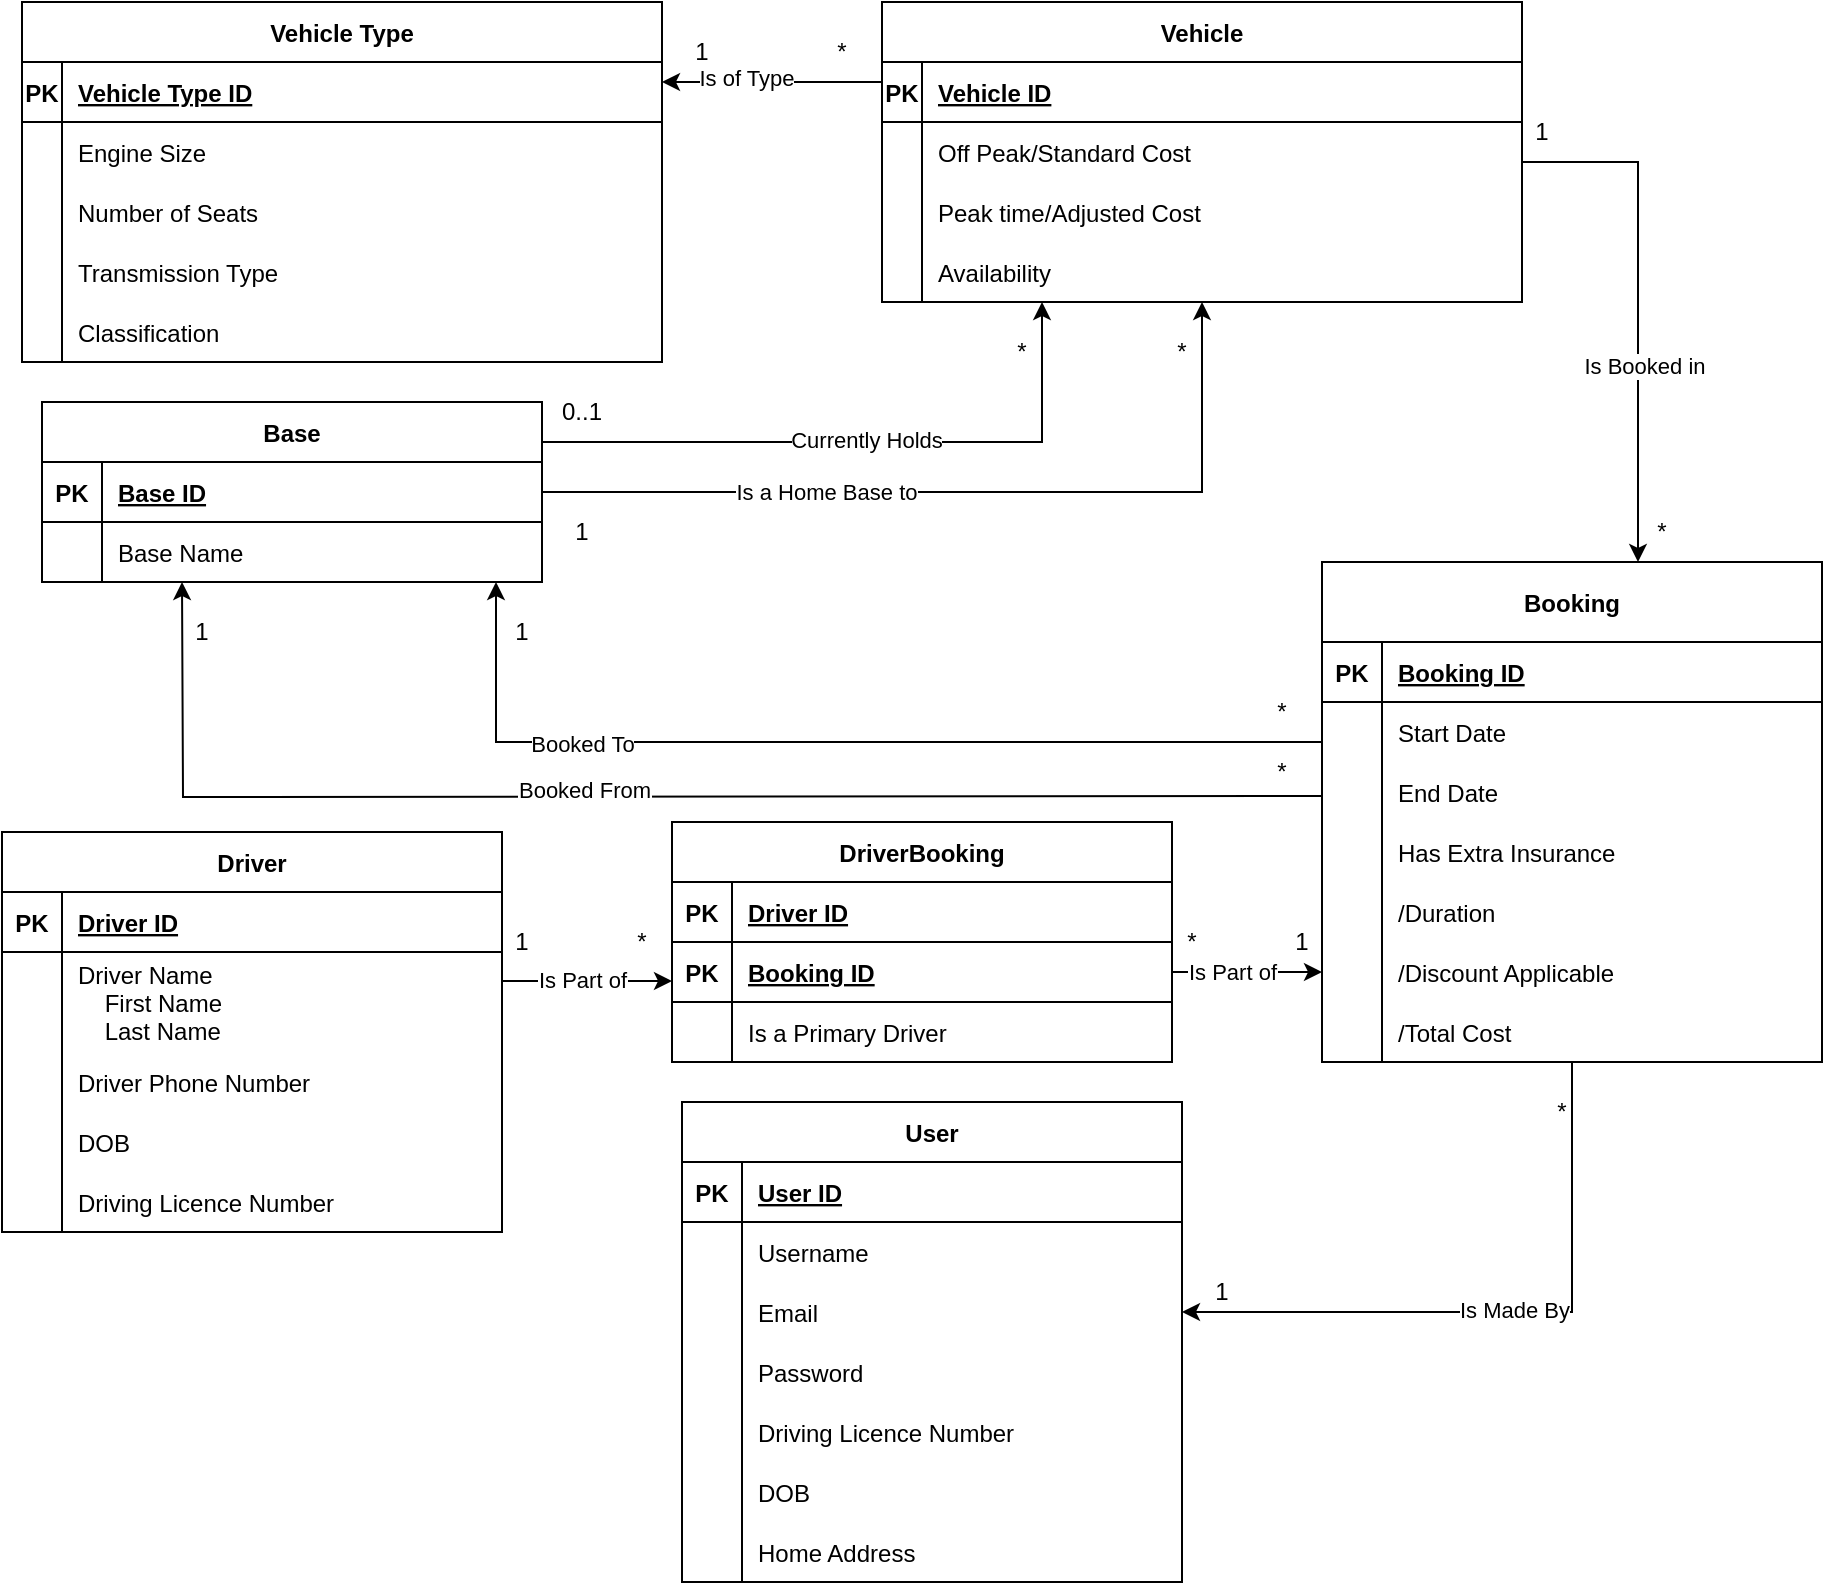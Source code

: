 <mxfile version="23.1.1" type="github">
  <diagram id="R2lEEEUBdFMjLlhIrx00" name="Page-1">
    <mxGraphModel dx="1900" dy="1703" grid="1" gridSize="10" guides="1" tooltips="1" connect="1" arrows="1" fold="1" page="1" pageScale="1" pageWidth="850" pageHeight="1100" math="0" shadow="0" extFonts="Permanent Marker^https://fonts.googleapis.com/css?family=Permanent+Marker">
      <root>
        <mxCell id="0" />
        <mxCell id="1" parent="0" />
        <mxCell id="C-vyLk0tnHw3VtMMgP7b-23" value="Base" style="shape=table;startSize=30;container=1;collapsible=1;childLayout=tableLayout;fixedRows=1;rowLines=0;fontStyle=1;align=center;resizeLast=1;" parent="1" vertex="1">
          <mxGeometry x="-20" y="150" width="250" height="90" as="geometry" />
        </mxCell>
        <mxCell id="C-vyLk0tnHw3VtMMgP7b-24" value="" style="shape=partialRectangle;collapsible=0;dropTarget=0;pointerEvents=0;fillColor=none;points=[[0,0.5],[1,0.5]];portConstraint=eastwest;top=0;left=0;right=0;bottom=1;" parent="C-vyLk0tnHw3VtMMgP7b-23" vertex="1">
          <mxGeometry y="30" width="250" height="30" as="geometry" />
        </mxCell>
        <mxCell id="C-vyLk0tnHw3VtMMgP7b-25" value="PK" style="shape=partialRectangle;overflow=hidden;connectable=0;fillColor=none;top=0;left=0;bottom=0;right=0;fontStyle=1;" parent="C-vyLk0tnHw3VtMMgP7b-24" vertex="1">
          <mxGeometry width="30" height="30" as="geometry">
            <mxRectangle width="30" height="30" as="alternateBounds" />
          </mxGeometry>
        </mxCell>
        <mxCell id="C-vyLk0tnHw3VtMMgP7b-26" value="Base ID" style="shape=partialRectangle;overflow=hidden;connectable=0;fillColor=none;top=0;left=0;bottom=0;right=0;align=left;spacingLeft=6;fontStyle=5;" parent="C-vyLk0tnHw3VtMMgP7b-24" vertex="1">
          <mxGeometry x="30" width="220" height="30" as="geometry">
            <mxRectangle width="220" height="30" as="alternateBounds" />
          </mxGeometry>
        </mxCell>
        <mxCell id="C-vyLk0tnHw3VtMMgP7b-27" value="" style="shape=partialRectangle;collapsible=0;dropTarget=0;pointerEvents=0;fillColor=none;points=[[0,0.5],[1,0.5]];portConstraint=eastwest;top=0;left=0;right=0;bottom=0;" parent="C-vyLk0tnHw3VtMMgP7b-23" vertex="1">
          <mxGeometry y="60" width="250" height="30" as="geometry" />
        </mxCell>
        <mxCell id="C-vyLk0tnHw3VtMMgP7b-28" value="" style="shape=partialRectangle;overflow=hidden;connectable=0;fillColor=none;top=0;left=0;bottom=0;right=0;" parent="C-vyLk0tnHw3VtMMgP7b-27" vertex="1">
          <mxGeometry width="30" height="30" as="geometry">
            <mxRectangle width="30" height="30" as="alternateBounds" />
          </mxGeometry>
        </mxCell>
        <mxCell id="C-vyLk0tnHw3VtMMgP7b-29" value="Base Name" style="shape=partialRectangle;overflow=hidden;connectable=0;fillColor=none;top=0;left=0;bottom=0;right=0;align=left;spacingLeft=6;" parent="C-vyLk0tnHw3VtMMgP7b-27" vertex="1">
          <mxGeometry x="30" width="220" height="30" as="geometry">
            <mxRectangle width="220" height="30" as="alternateBounds" />
          </mxGeometry>
        </mxCell>
        <mxCell id="XFziTfGbW6GDm8dm62b6-1" style="edgeStyle=orthogonalEdgeStyle;rounded=0;orthogonalLoop=1;jettySize=auto;html=1;exitX=1;exitY=0.25;exitDx=0;exitDy=0;" parent="1" source="C-vyLk0tnHw3VtMMgP7b-23" edge="1">
          <mxGeometry relative="1" as="geometry">
            <mxPoint x="480" y="100" as="targetPoint" />
            <Array as="points">
              <mxPoint x="230" y="170" />
            </Array>
            <mxPoint x="320" y="210" as="sourcePoint" />
          </mxGeometry>
        </mxCell>
        <mxCell id="XFziTfGbW6GDm8dm62b6-3" value="Currently Holds" style="edgeLabel;html=1;align=center;verticalAlign=middle;resizable=0;points=[];" parent="XFziTfGbW6GDm8dm62b6-1" vertex="1" connectable="0">
          <mxGeometry x="-0.255" relative="1" as="geometry">
            <mxPoint x="44" y="-1" as="offset" />
          </mxGeometry>
        </mxCell>
        <mxCell id="XFziTfGbW6GDm8dm62b6-7" style="edgeStyle=orthogonalEdgeStyle;rounded=0;orthogonalLoop=1;jettySize=auto;html=1;" parent="1" edge="1">
          <mxGeometry relative="1" as="geometry">
            <mxPoint x="778" y="230" as="targetPoint" />
            <Array as="points">
              <mxPoint x="720" y="30" />
              <mxPoint x="778" y="30" />
            </Array>
            <mxPoint x="720" y="30" as="sourcePoint" />
          </mxGeometry>
        </mxCell>
        <mxCell id="XFziTfGbW6GDm8dm62b6-39" value="Is Booked in" style="edgeLabel;html=1;align=center;verticalAlign=middle;resizable=0;points=[];" parent="XFziTfGbW6GDm8dm62b6-7" vertex="1" connectable="0">
          <mxGeometry x="0.236" y="3" relative="1" as="geometry">
            <mxPoint as="offset" />
          </mxGeometry>
        </mxCell>
        <mxCell id="XFziTfGbW6GDm8dm62b6-15" style="edgeStyle=orthogonalEdgeStyle;rounded=0;orthogonalLoop=1;jettySize=auto;html=1;entryX=1;entryY=0.5;entryDx=0;entryDy=0;" parent="1" edge="1">
          <mxGeometry relative="1" as="geometry">
            <mxPoint x="745" y="480" as="sourcePoint" />
            <mxPoint x="550" y="605" as="targetPoint" />
            <Array as="points">
              <mxPoint x="745.5" y="605" />
            </Array>
          </mxGeometry>
        </mxCell>
        <mxCell id="XFziTfGbW6GDm8dm62b6-29" value="Is Made By" style="edgeLabel;html=1;align=center;verticalAlign=middle;resizable=0;points=[];" parent="XFziTfGbW6GDm8dm62b6-15" vertex="1" connectable="0">
          <mxGeometry x="-0.039" y="-2" relative="1" as="geometry">
            <mxPoint y="1" as="offset" />
          </mxGeometry>
        </mxCell>
        <mxCell id="XFziTfGbW6GDm8dm62b6-22" style="edgeStyle=orthogonalEdgeStyle;rounded=0;orthogonalLoop=1;jettySize=auto;html=1;exitX=1;exitY=0.5;exitDx=0;exitDy=0;" parent="1" source="C-vyLk0tnHw3VtMMgP7b-27" edge="1">
          <mxGeometry relative="1" as="geometry">
            <mxPoint x="300" y="200" as="sourcePoint" />
            <mxPoint x="560" y="100" as="targetPoint" />
            <Array as="points">
              <mxPoint x="560" y="195" />
            </Array>
          </mxGeometry>
        </mxCell>
        <mxCell id="XFziTfGbW6GDm8dm62b6-25" value="Is a Home Base to" style="edgeLabel;html=1;align=center;verticalAlign=middle;resizable=0;points=[];" parent="XFziTfGbW6GDm8dm62b6-22" vertex="1" connectable="0">
          <mxGeometry x="-0.243" y="3" relative="1" as="geometry">
            <mxPoint y="3" as="offset" />
          </mxGeometry>
        </mxCell>
        <mxCell id="XFziTfGbW6GDm8dm62b6-35" style="edgeStyle=orthogonalEdgeStyle;rounded=0;orthogonalLoop=1;jettySize=auto;html=1;" parent="1" edge="1">
          <mxGeometry relative="1" as="geometry">
            <mxPoint x="50" y="240" as="targetPoint" />
            <mxPoint x="620" y="347" as="sourcePoint" />
          </mxGeometry>
        </mxCell>
        <mxCell id="XFziTfGbW6GDm8dm62b6-36" value="Booked From" style="edgeLabel;html=1;align=center;verticalAlign=middle;resizable=0;points=[];" parent="XFziTfGbW6GDm8dm62b6-35" vertex="1" connectable="0">
          <mxGeometry x="0.092" y="-4" relative="1" as="geometry">
            <mxPoint as="offset" />
          </mxGeometry>
        </mxCell>
        <mxCell id="XFziTfGbW6GDm8dm62b6-37" style="edgeStyle=orthogonalEdgeStyle;rounded=0;orthogonalLoop=1;jettySize=auto;html=1;exitX=0;exitY=0.793;exitDx=0;exitDy=0;exitPerimeter=0;" parent="1" source="XFziTfGbW6GDm8dm62b6-12" edge="1">
          <mxGeometry relative="1" as="geometry">
            <Array as="points">
              <mxPoint x="620" y="320" />
              <mxPoint x="207" y="320" />
            </Array>
            <mxPoint x="660" y="320" as="sourcePoint" />
            <mxPoint x="207" y="240" as="targetPoint" />
          </mxGeometry>
        </mxCell>
        <mxCell id="XFziTfGbW6GDm8dm62b6-38" value="Booked To" style="edgeLabel;html=1;align=center;verticalAlign=middle;resizable=0;points=[];" parent="XFziTfGbW6GDm8dm62b6-37" vertex="1" connectable="0">
          <mxGeometry x="0.508" y="1" relative="1" as="geometry">
            <mxPoint as="offset" />
          </mxGeometry>
        </mxCell>
        <mxCell id="uWBuWXja9LEsh-4lgXYK-19" style="edgeStyle=orthogonalEdgeStyle;rounded=0;orthogonalLoop=1;jettySize=auto;html=1;entryX=0;entryY=0.5;entryDx=0;entryDy=0;" parent="1" edge="1">
          <mxGeometry relative="1" as="geometry">
            <mxPoint x="210" y="439.5" as="sourcePoint" />
            <mxPoint x="295" y="439.5" as="targetPoint" />
          </mxGeometry>
        </mxCell>
        <mxCell id="uWBuWXja9LEsh-4lgXYK-20" value="Is Part of" style="edgeLabel;html=1;align=center;verticalAlign=middle;resizable=0;points=[];" parent="uWBuWXja9LEsh-4lgXYK-19" vertex="1" connectable="0">
          <mxGeometry x="0.148" y="2" relative="1" as="geometry">
            <mxPoint x="-9" y="1" as="offset" />
          </mxGeometry>
        </mxCell>
        <mxCell id="uWBuWXja9LEsh-4lgXYK-27" style="edgeStyle=orthogonalEdgeStyle;rounded=0;orthogonalLoop=1;jettySize=auto;html=1;" parent="1" edge="1">
          <mxGeometry relative="1" as="geometry">
            <mxPoint x="290" y="-10" as="targetPoint" />
            <mxPoint x="400" y="-10" as="sourcePoint" />
            <Array as="points">
              <mxPoint x="370" y="-10" />
              <mxPoint x="370" y="-10" />
            </Array>
          </mxGeometry>
        </mxCell>
        <mxCell id="uWBuWXja9LEsh-4lgXYK-28" value="Is of Type" style="edgeLabel;html=1;align=center;verticalAlign=middle;resizable=0;points=[];" parent="uWBuWXja9LEsh-4lgXYK-27" vertex="1" connectable="0">
          <mxGeometry x="0.236" y="-2" relative="1" as="geometry">
            <mxPoint as="offset" />
          </mxGeometry>
        </mxCell>
        <mxCell id="uWBuWXja9LEsh-4lgXYK-9" value="DriverBooking" style="shape=table;startSize=30;container=1;collapsible=1;childLayout=tableLayout;fixedRows=1;rowLines=0;fontStyle=1;align=center;resizeLast=1;" parent="1" vertex="1">
          <mxGeometry x="295" y="360" width="250" height="120" as="geometry" />
        </mxCell>
        <mxCell id="uWBuWXja9LEsh-4lgXYK-10" value="" style="shape=partialRectangle;collapsible=0;dropTarget=0;pointerEvents=0;fillColor=none;points=[[0,0.5],[1,0.5]];portConstraint=eastwest;top=0;left=0;right=0;bottom=1;" parent="uWBuWXja9LEsh-4lgXYK-9" vertex="1">
          <mxGeometry y="30" width="250" height="30" as="geometry" />
        </mxCell>
        <mxCell id="uWBuWXja9LEsh-4lgXYK-11" value="PK" style="shape=partialRectangle;overflow=hidden;connectable=0;fillColor=none;top=0;left=0;bottom=0;right=0;fontStyle=1;" parent="uWBuWXja9LEsh-4lgXYK-10" vertex="1">
          <mxGeometry width="30" height="30" as="geometry">
            <mxRectangle width="30" height="30" as="alternateBounds" />
          </mxGeometry>
        </mxCell>
        <mxCell id="uWBuWXja9LEsh-4lgXYK-12" value="Driver ID" style="shape=partialRectangle;overflow=hidden;connectable=0;fillColor=none;top=0;left=0;bottom=0;right=0;align=left;spacingLeft=6;fontStyle=5;" parent="uWBuWXja9LEsh-4lgXYK-10" vertex="1">
          <mxGeometry x="30" width="220" height="30" as="geometry">
            <mxRectangle width="220" height="30" as="alternateBounds" />
          </mxGeometry>
        </mxCell>
        <mxCell id="uWBuWXja9LEsh-4lgXYK-13" value="" style="shape=partialRectangle;collapsible=0;dropTarget=0;pointerEvents=0;fillColor=none;points=[[0,0.5],[1,0.5]];portConstraint=eastwest;top=0;left=0;right=0;bottom=0;" parent="uWBuWXja9LEsh-4lgXYK-9" vertex="1">
          <mxGeometry y="60" width="250" height="30" as="geometry" />
        </mxCell>
        <mxCell id="uWBuWXja9LEsh-4lgXYK-14" value="PK" style="shape=partialRectangle;overflow=hidden;connectable=0;fillColor=none;top=0;left=0;bottom=1;right=0;fontStyle=1" parent="uWBuWXja9LEsh-4lgXYK-13" vertex="1">
          <mxGeometry width="30" height="30" as="geometry">
            <mxRectangle width="30" height="30" as="alternateBounds" />
          </mxGeometry>
        </mxCell>
        <mxCell id="uWBuWXja9LEsh-4lgXYK-15" value="Booking ID" style="shape=partialRectangle;overflow=hidden;connectable=0;fillColor=none;top=0;left=0;bottom=1;right=0;align=left;spacingLeft=6;fontStyle=5" parent="uWBuWXja9LEsh-4lgXYK-13" vertex="1">
          <mxGeometry x="30" width="220" height="30" as="geometry">
            <mxRectangle width="220" height="30" as="alternateBounds" />
          </mxGeometry>
        </mxCell>
        <mxCell id="uWBuWXja9LEsh-4lgXYK-16" value="" style="shape=partialRectangle;collapsible=0;dropTarget=0;pointerEvents=0;fillColor=none;points=[[0,0.5],[1,0.5]];portConstraint=eastwest;top=0;left=0;right=0;bottom=0;" parent="uWBuWXja9LEsh-4lgXYK-9" vertex="1">
          <mxGeometry y="90" width="250" height="30" as="geometry" />
        </mxCell>
        <mxCell id="uWBuWXja9LEsh-4lgXYK-17" value="" style="shape=partialRectangle;overflow=hidden;connectable=0;fillColor=none;top=0;left=0;bottom=0;right=0;" parent="uWBuWXja9LEsh-4lgXYK-16" vertex="1">
          <mxGeometry width="30" height="30" as="geometry">
            <mxRectangle width="30" height="30" as="alternateBounds" />
          </mxGeometry>
        </mxCell>
        <mxCell id="uWBuWXja9LEsh-4lgXYK-18" value="Is a Primary Driver" style="shape=partialRectangle;overflow=hidden;connectable=0;fillColor=none;top=0;left=0;bottom=0;right=0;align=left;spacingLeft=6;" parent="uWBuWXja9LEsh-4lgXYK-16" vertex="1">
          <mxGeometry x="30" width="220" height="30" as="geometry">
            <mxRectangle width="220" height="30" as="alternateBounds" />
          </mxGeometry>
        </mxCell>
        <mxCell id="uWBuWXja9LEsh-4lgXYK-21" style="edgeStyle=orthogonalEdgeStyle;rounded=0;orthogonalLoop=1;jettySize=auto;html=1;" parent="1" edge="1">
          <mxGeometry relative="1" as="geometry">
            <mxPoint x="545" y="435" as="sourcePoint" />
            <mxPoint x="620" y="435" as="targetPoint" />
          </mxGeometry>
        </mxCell>
        <mxCell id="uWBuWXja9LEsh-4lgXYK-22" value="Is Part of" style="edgeLabel;html=1;align=center;verticalAlign=middle;resizable=0;points=[];" parent="uWBuWXja9LEsh-4lgXYK-21" vertex="1" connectable="0">
          <mxGeometry x="-0.203" y="-2" relative="1" as="geometry">
            <mxPoint y="-2" as="offset" />
          </mxGeometry>
        </mxCell>
        <mxCell id="uWBuWXja9LEsh-4lgXYK-45" value="" style="group" parent="1" vertex="1" connectable="0">
          <mxGeometry x="-40" y="365" width="250" height="200" as="geometry" />
        </mxCell>
        <mxCell id="XFziTfGbW6GDm8dm62b6-40" value="Driver" style="shape=table;startSize=30;container=1;collapsible=1;childLayout=tableLayout;fixedRows=1;rowLines=0;fontStyle=1;align=center;resizeLast=1;" parent="uWBuWXja9LEsh-4lgXYK-45" vertex="1">
          <mxGeometry width="250" height="200" as="geometry">
            <mxRectangle width="80" height="30" as="alternateBounds" />
          </mxGeometry>
        </mxCell>
        <mxCell id="XFziTfGbW6GDm8dm62b6-41" value="" style="shape=partialRectangle;collapsible=0;dropTarget=0;pointerEvents=0;fillColor=none;points=[[0,0.5],[1,0.5]];portConstraint=eastwest;top=0;left=0;right=0;bottom=1;" parent="XFziTfGbW6GDm8dm62b6-40" vertex="1">
          <mxGeometry y="30" width="250" height="30" as="geometry" />
        </mxCell>
        <mxCell id="XFziTfGbW6GDm8dm62b6-42" value="PK" style="shape=partialRectangle;overflow=hidden;connectable=0;fillColor=none;top=0;left=0;bottom=0;right=0;fontStyle=1;" parent="XFziTfGbW6GDm8dm62b6-41" vertex="1">
          <mxGeometry width="30" height="30" as="geometry">
            <mxRectangle width="30" height="30" as="alternateBounds" />
          </mxGeometry>
        </mxCell>
        <mxCell id="XFziTfGbW6GDm8dm62b6-43" value="Driver ID" style="shape=partialRectangle;overflow=hidden;connectable=0;fillColor=none;top=0;left=0;bottom=0;right=0;align=left;spacingLeft=6;fontStyle=5;" parent="XFziTfGbW6GDm8dm62b6-41" vertex="1">
          <mxGeometry x="30" width="220" height="30" as="geometry">
            <mxRectangle width="220" height="30" as="alternateBounds" />
          </mxGeometry>
        </mxCell>
        <mxCell id="XFziTfGbW6GDm8dm62b6-44" value="" style="shape=partialRectangle;collapsible=0;dropTarget=0;pointerEvents=0;fillColor=none;points=[[0,0.5],[1,0.5]];portConstraint=eastwest;top=0;left=0;right=0;bottom=0;" parent="XFziTfGbW6GDm8dm62b6-40" vertex="1">
          <mxGeometry y="60" width="250" height="50" as="geometry" />
        </mxCell>
        <mxCell id="XFziTfGbW6GDm8dm62b6-45" value="" style="shape=partialRectangle;overflow=hidden;connectable=0;fillColor=none;top=0;left=0;bottom=0;right=0;" parent="XFziTfGbW6GDm8dm62b6-44" vertex="1">
          <mxGeometry width="30" height="50" as="geometry">
            <mxRectangle width="30" height="50" as="alternateBounds" />
          </mxGeometry>
        </mxCell>
        <mxCell id="XFziTfGbW6GDm8dm62b6-46" value="Driver Name&#xa;    First Name&#xa;    Last Name" style="shape=partialRectangle;overflow=hidden;connectable=0;fillColor=none;top=0;left=0;bottom=0;right=0;align=left;spacingLeft=6;" parent="XFziTfGbW6GDm8dm62b6-44" vertex="1">
          <mxGeometry x="30" width="220" height="50" as="geometry">
            <mxRectangle width="220" height="50" as="alternateBounds" />
          </mxGeometry>
        </mxCell>
        <mxCell id="XFziTfGbW6GDm8dm62b6-47" value="" style="shape=partialRectangle;collapsible=0;dropTarget=0;pointerEvents=0;fillColor=none;points=[[0,0.5],[1,0.5]];portConstraint=eastwest;top=0;left=0;right=0;bottom=0;" parent="XFziTfGbW6GDm8dm62b6-40" vertex="1">
          <mxGeometry y="110" width="250" height="30" as="geometry" />
        </mxCell>
        <mxCell id="XFziTfGbW6GDm8dm62b6-48" value="" style="shape=partialRectangle;overflow=hidden;connectable=0;fillColor=none;top=0;left=0;bottom=0;right=0;" parent="XFziTfGbW6GDm8dm62b6-47" vertex="1">
          <mxGeometry width="30" height="30" as="geometry">
            <mxRectangle width="30" height="30" as="alternateBounds" />
          </mxGeometry>
        </mxCell>
        <mxCell id="XFziTfGbW6GDm8dm62b6-49" value="Driver Phone Number" style="shape=partialRectangle;overflow=hidden;connectable=0;fillColor=none;top=0;left=0;bottom=0;right=0;align=left;spacingLeft=6;" parent="XFziTfGbW6GDm8dm62b6-47" vertex="1">
          <mxGeometry x="30" width="220" height="30" as="geometry">
            <mxRectangle width="220" height="30" as="alternateBounds" />
          </mxGeometry>
        </mxCell>
        <mxCell id="XFziTfGbW6GDm8dm62b6-51" value="DOB" style="shape=partialRectangle;overflow=hidden;connectable=0;fillColor=none;top=0;left=1;bottom=0;right=0;align=left;spacingLeft=6;" parent="uWBuWXja9LEsh-4lgXYK-45" vertex="1">
          <mxGeometry x="30" y="140" width="220" height="30" as="geometry">
            <mxRectangle width="220" height="30" as="alternateBounds" />
          </mxGeometry>
        </mxCell>
        <mxCell id="XFziTfGbW6GDm8dm62b6-52" value="Driving Licence Number" style="shape=partialRectangle;overflow=hidden;connectable=0;fillColor=none;top=0;left=1;bottom=0;right=0;align=left;spacingLeft=6;" parent="uWBuWXja9LEsh-4lgXYK-45" vertex="1">
          <mxGeometry x="30" y="170" width="220" height="30" as="geometry">
            <mxRectangle width="220" height="30" as="alternateBounds" />
          </mxGeometry>
        </mxCell>
        <mxCell id="uWBuWXja9LEsh-4lgXYK-46" value="" style="group" parent="1" vertex="1" connectable="0">
          <mxGeometry x="300" y="500" width="250" height="240" as="geometry" />
        </mxCell>
        <mxCell id="C-vyLk0tnHw3VtMMgP7b-13" value="User" style="shape=table;startSize=30;container=1;collapsible=1;childLayout=tableLayout;fixedRows=1;rowLines=0;fontStyle=1;align=center;resizeLast=1;" parent="uWBuWXja9LEsh-4lgXYK-46" vertex="1">
          <mxGeometry width="250" height="240" as="geometry">
            <mxRectangle width="70" height="30" as="alternateBounds" />
          </mxGeometry>
        </mxCell>
        <mxCell id="C-vyLk0tnHw3VtMMgP7b-14" value="" style="shape=partialRectangle;collapsible=0;dropTarget=0;pointerEvents=0;fillColor=none;points=[[0,0.5],[1,0.5]];portConstraint=eastwest;top=0;left=0;right=0;bottom=1;" parent="C-vyLk0tnHw3VtMMgP7b-13" vertex="1">
          <mxGeometry y="30" width="250" height="30" as="geometry" />
        </mxCell>
        <mxCell id="C-vyLk0tnHw3VtMMgP7b-15" value="PK" style="shape=partialRectangle;overflow=hidden;connectable=0;fillColor=none;top=0;left=0;bottom=0;right=0;fontStyle=1;" parent="C-vyLk0tnHw3VtMMgP7b-14" vertex="1">
          <mxGeometry width="30" height="30" as="geometry">
            <mxRectangle width="30" height="30" as="alternateBounds" />
          </mxGeometry>
        </mxCell>
        <mxCell id="C-vyLk0tnHw3VtMMgP7b-16" value="User ID" style="shape=partialRectangle;overflow=hidden;connectable=0;fillColor=none;top=0;left=0;bottom=0;right=0;align=left;spacingLeft=6;fontStyle=5;" parent="C-vyLk0tnHw3VtMMgP7b-14" vertex="1">
          <mxGeometry x="30" width="220" height="30" as="geometry">
            <mxRectangle width="220" height="30" as="alternateBounds" />
          </mxGeometry>
        </mxCell>
        <mxCell id="C-vyLk0tnHw3VtMMgP7b-17" value="" style="shape=partialRectangle;collapsible=0;dropTarget=0;pointerEvents=0;fillColor=none;points=[[0,0.5],[1,0.5]];portConstraint=eastwest;top=0;left=0;right=0;bottom=0;" parent="C-vyLk0tnHw3VtMMgP7b-13" vertex="1">
          <mxGeometry y="60" width="250" height="30" as="geometry" />
        </mxCell>
        <mxCell id="C-vyLk0tnHw3VtMMgP7b-18" value="" style="shape=partialRectangle;overflow=hidden;connectable=0;fillColor=none;top=0;left=0;bottom=0;right=0;" parent="C-vyLk0tnHw3VtMMgP7b-17" vertex="1">
          <mxGeometry width="30" height="30" as="geometry">
            <mxRectangle width="30" height="30" as="alternateBounds" />
          </mxGeometry>
        </mxCell>
        <mxCell id="C-vyLk0tnHw3VtMMgP7b-19" value="Username" style="shape=partialRectangle;overflow=hidden;connectable=0;fillColor=none;top=0;left=0;bottom=0;right=0;align=left;spacingLeft=6;" parent="C-vyLk0tnHw3VtMMgP7b-17" vertex="1">
          <mxGeometry x="30" width="220" height="30" as="geometry">
            <mxRectangle width="220" height="30" as="alternateBounds" />
          </mxGeometry>
        </mxCell>
        <mxCell id="C-vyLk0tnHw3VtMMgP7b-20" value="" style="shape=partialRectangle;collapsible=0;dropTarget=0;pointerEvents=0;fillColor=none;points=[[0,0.5],[1,0.5]];portConstraint=eastwest;top=0;left=0;right=0;bottom=0;" parent="C-vyLk0tnHw3VtMMgP7b-13" vertex="1">
          <mxGeometry y="90" width="250" height="30" as="geometry" />
        </mxCell>
        <mxCell id="C-vyLk0tnHw3VtMMgP7b-21" value="" style="shape=partialRectangle;overflow=hidden;connectable=0;fillColor=none;top=0;left=0;bottom=0;right=0;" parent="C-vyLk0tnHw3VtMMgP7b-20" vertex="1">
          <mxGeometry width="30" height="30" as="geometry">
            <mxRectangle width="30" height="30" as="alternateBounds" />
          </mxGeometry>
        </mxCell>
        <mxCell id="C-vyLk0tnHw3VtMMgP7b-22" value="Email" style="shape=partialRectangle;overflow=hidden;connectable=0;fillColor=none;top=0;left=0;bottom=0;right=0;align=left;spacingLeft=6;" parent="C-vyLk0tnHw3VtMMgP7b-20" vertex="1">
          <mxGeometry x="30" width="220" height="30" as="geometry">
            <mxRectangle width="220" height="30" as="alternateBounds" />
          </mxGeometry>
        </mxCell>
        <mxCell id="XFziTfGbW6GDm8dm62b6-33" value="Password" style="shape=partialRectangle;overflow=hidden;connectable=0;fillColor=none;top=0;left=1;bottom=0;right=0;align=left;spacingLeft=6;" parent="uWBuWXja9LEsh-4lgXYK-46" vertex="1">
          <mxGeometry x="30" y="120" width="220" height="30" as="geometry">
            <mxRectangle width="220" height="30" as="alternateBounds" />
          </mxGeometry>
        </mxCell>
        <mxCell id="XFziTfGbW6GDm8dm62b6-50" value="Driving Licence Number" style="shape=partialRectangle;overflow=hidden;connectable=0;fillColor=none;top=0;left=1;bottom=0;right=0;align=left;spacingLeft=6;" parent="uWBuWXja9LEsh-4lgXYK-46" vertex="1">
          <mxGeometry x="30" y="150" width="220" height="30" as="geometry">
            <mxRectangle width="220" height="30" as="alternateBounds" />
          </mxGeometry>
        </mxCell>
        <mxCell id="uWBuWXja9LEsh-4lgXYK-42" value="DOB" style="shape=partialRectangle;overflow=hidden;connectable=0;fillColor=none;top=0;left=1;bottom=0;right=0;align=left;spacingLeft=6;" parent="uWBuWXja9LEsh-4lgXYK-46" vertex="1">
          <mxGeometry x="30" y="180" width="220" height="30" as="geometry">
            <mxRectangle width="220" height="30" as="alternateBounds" />
          </mxGeometry>
        </mxCell>
        <mxCell id="uWBuWXja9LEsh-4lgXYK-43" value="Home Address" style="shape=partialRectangle;overflow=hidden;connectable=0;fillColor=none;top=0;left=1;bottom=0;right=0;align=left;spacingLeft=6;" parent="uWBuWXja9LEsh-4lgXYK-46" vertex="1">
          <mxGeometry x="30" y="210" width="220" height="30" as="geometry">
            <mxRectangle width="220" height="30" as="alternateBounds" />
          </mxGeometry>
        </mxCell>
        <mxCell id="ukf21X1gdMOUIVegYiUN-4" value="" style="group;glass=0;rounded=0;" parent="1" vertex="1" connectable="0">
          <mxGeometry x="-30" y="-50" width="320" height="180" as="geometry" />
        </mxCell>
        <mxCell id="uWBuWXja9LEsh-4lgXYK-49" value="" style="group" parent="ukf21X1gdMOUIVegYiUN-4" vertex="1" connectable="0">
          <mxGeometry width="320" height="150" as="geometry" />
        </mxCell>
        <mxCell id="uWBuWXja9LEsh-4lgXYK-3" value="Engine Size" style="shape=partialRectangle;overflow=hidden;connectable=0;fillColor=none;top=0;left=1;bottom=0;right=0;align=left;spacingLeft=6;fontStyle=0;" parent="uWBuWXja9LEsh-4lgXYK-49" vertex="1">
          <mxGeometry x="20" y="60" width="300" height="30" as="geometry">
            <mxRectangle width="300" height="30" as="alternateBounds" />
          </mxGeometry>
        </mxCell>
        <mxCell id="uWBuWXja9LEsh-4lgXYK-30" value="Number of Seats" style="shape=partialRectangle;overflow=hidden;connectable=0;fillColor=none;top=0;left=1;bottom=0;right=0;align=left;spacingLeft=6;fontStyle=0;" parent="uWBuWXja9LEsh-4lgXYK-49" vertex="1">
          <mxGeometry x="20" y="90" width="300" height="30" as="geometry">
            <mxRectangle width="300" height="30" as="alternateBounds" />
          </mxGeometry>
        </mxCell>
        <mxCell id="uWBuWXja9LEsh-4lgXYK-31" value="Transmission Type" style="shape=partialRectangle;overflow=hidden;connectable=0;fillColor=none;top=0;left=1;bottom=0;right=0;align=left;spacingLeft=6;fontStyle=0;" parent="uWBuWXja9LEsh-4lgXYK-49" vertex="1">
          <mxGeometry x="20" y="120" width="300" height="30" as="geometry">
            <mxRectangle width="300" height="30" as="alternateBounds" />
          </mxGeometry>
        </mxCell>
        <mxCell id="ukf21X1gdMOUIVegYiUN-1" value="Classification" style="shape=partialRectangle;overflow=hidden;connectable=0;fillColor=none;top=0;left=1;bottom=0;right=0;align=left;spacingLeft=6;fontStyle=0;" parent="ukf21X1gdMOUIVegYiUN-4" vertex="1">
          <mxGeometry x="20" y="150" width="300" height="30" as="geometry">
            <mxRectangle width="300" height="30" as="alternateBounds" />
          </mxGeometry>
        </mxCell>
        <mxCell id="uWBuWXja9LEsh-4lgXYK-23" value="Vehicle Type" style="shape=table;startSize=30;container=1;collapsible=1;childLayout=tableLayout;fixedRows=1;rowLines=0;fontStyle=1;align=center;resizeLast=1;" parent="ukf21X1gdMOUIVegYiUN-4" vertex="1">
          <mxGeometry width="320" height="180" as="geometry" />
        </mxCell>
        <mxCell id="uWBuWXja9LEsh-4lgXYK-24" value="" style="shape=partialRectangle;collapsible=0;dropTarget=0;pointerEvents=0;fillColor=none;points=[[0,0.5],[1,0.5]];portConstraint=eastwest;top=0;left=0;right=0;bottom=1;" parent="uWBuWXja9LEsh-4lgXYK-23" vertex="1">
          <mxGeometry y="30" width="320" height="30" as="geometry" />
        </mxCell>
        <mxCell id="uWBuWXja9LEsh-4lgXYK-25" value="PK" style="shape=partialRectangle;overflow=hidden;connectable=0;fillColor=none;top=0;left=0;bottom=0;right=0;fontStyle=1;" parent="uWBuWXja9LEsh-4lgXYK-24" vertex="1">
          <mxGeometry width="20" height="30" as="geometry">
            <mxRectangle width="20" height="30" as="alternateBounds" />
          </mxGeometry>
        </mxCell>
        <mxCell id="uWBuWXja9LEsh-4lgXYK-26" value="Vehicle Type ID" style="shape=partialRectangle;overflow=hidden;connectable=0;fillColor=none;top=0;left=0;bottom=0;right=0;align=left;spacingLeft=6;fontStyle=5;" parent="uWBuWXja9LEsh-4lgXYK-24" vertex="1">
          <mxGeometry x="20" width="300" height="30" as="geometry">
            <mxRectangle width="300" height="30" as="alternateBounds" />
          </mxGeometry>
        </mxCell>
        <mxCell id="XFziTfGbW6GDm8dm62b6-8" value="Booking" style="shape=table;startSize=40;container=1;collapsible=1;childLayout=tableLayout;fixedRows=1;rowLines=0;fontStyle=1;align=center;resizeLast=1;" parent="1" vertex="1">
          <mxGeometry x="620" y="230" width="250" height="250" as="geometry" />
        </mxCell>
        <mxCell id="XFziTfGbW6GDm8dm62b6-9" value="" style="shape=partialRectangle;collapsible=0;dropTarget=0;pointerEvents=0;fillColor=none;points=[[0,0.5],[1,0.5]];portConstraint=eastwest;top=0;left=0;right=0;bottom=1;" parent="XFziTfGbW6GDm8dm62b6-8" vertex="1">
          <mxGeometry y="40" width="250" height="30" as="geometry" />
        </mxCell>
        <mxCell id="XFziTfGbW6GDm8dm62b6-10" value="PK" style="shape=partialRectangle;overflow=hidden;connectable=0;fillColor=none;top=0;left=0;bottom=0;right=0;fontStyle=1;" parent="XFziTfGbW6GDm8dm62b6-9" vertex="1">
          <mxGeometry width="30" height="30" as="geometry">
            <mxRectangle width="30" height="30" as="alternateBounds" />
          </mxGeometry>
        </mxCell>
        <mxCell id="XFziTfGbW6GDm8dm62b6-11" value="Booking ID" style="shape=partialRectangle;overflow=hidden;connectable=0;fillColor=none;top=0;left=0;bottom=0;right=0;align=left;spacingLeft=6;fontStyle=5;" parent="XFziTfGbW6GDm8dm62b6-9" vertex="1">
          <mxGeometry x="30" width="220" height="30" as="geometry">
            <mxRectangle width="220" height="30" as="alternateBounds" />
          </mxGeometry>
        </mxCell>
        <mxCell id="XFziTfGbW6GDm8dm62b6-12" value="" style="shape=partialRectangle;collapsible=0;dropTarget=0;pointerEvents=0;fillColor=none;points=[[0,0.5],[1,0.5]];portConstraint=eastwest;top=0;left=0;right=0;bottom=0;" parent="XFziTfGbW6GDm8dm62b6-8" vertex="1">
          <mxGeometry y="70" width="250" height="30" as="geometry" />
        </mxCell>
        <mxCell id="XFziTfGbW6GDm8dm62b6-13" value="" style="shape=partialRectangle;overflow=hidden;connectable=0;fillColor=none;top=0;left=0;bottom=0;right=0;" parent="XFziTfGbW6GDm8dm62b6-12" vertex="1">
          <mxGeometry width="30" height="30" as="geometry">
            <mxRectangle width="30" height="30" as="alternateBounds" />
          </mxGeometry>
        </mxCell>
        <mxCell id="XFziTfGbW6GDm8dm62b6-14" value="Start Date" style="shape=partialRectangle;overflow=hidden;connectable=0;fillColor=none;top=0;left=0;bottom=0;right=0;align=left;spacingLeft=6;" parent="XFziTfGbW6GDm8dm62b6-12" vertex="1">
          <mxGeometry x="30" width="220" height="30" as="geometry">
            <mxRectangle width="220" height="30" as="alternateBounds" />
          </mxGeometry>
        </mxCell>
        <mxCell id="XFziTfGbW6GDm8dm62b6-19" value="End Date" style="shape=partialRectangle;overflow=hidden;connectable=0;fillColor=none;top=0;left=1;bottom=0;right=0;align=left;spacingLeft=6;perimeterSpacing=0;strokeWidth=1;strokeColor=default;" parent="1" vertex="1">
          <mxGeometry x="650" y="330" width="220" height="30" as="geometry">
            <mxRectangle width="220" height="30" as="alternateBounds" />
          </mxGeometry>
        </mxCell>
        <mxCell id="XFziTfGbW6GDm8dm62b6-27" value="/Duration" style="shape=partialRectangle;overflow=hidden;connectable=0;fillColor=none;top=0;left=1;bottom=0;right=0;align=left;spacingLeft=6;" parent="1" vertex="1">
          <mxGeometry x="650" y="390" width="220" height="30" as="geometry">
            <mxRectangle width="220" height="30" as="alternateBounds" />
          </mxGeometry>
        </mxCell>
        <mxCell id="XFziTfGbW6GDm8dm62b6-30" value="/Total Cost" style="shape=partialRectangle;overflow=hidden;connectable=0;fillColor=none;top=0;left=1;bottom=0;right=0;align=left;spacingLeft=6;fontStyle=0" parent="1" vertex="1">
          <mxGeometry x="650" y="450" width="220" height="30" as="geometry">
            <mxRectangle width="220" height="30" as="alternateBounds" />
          </mxGeometry>
        </mxCell>
        <mxCell id="uWBuWXja9LEsh-4lgXYK-41" value="Has Extra Insurance" style="shape=partialRectangle;overflow=hidden;connectable=0;fillColor=none;top=0;left=1;bottom=0;right=0;align=left;spacingLeft=6;" parent="1" vertex="1">
          <mxGeometry x="650" y="360" width="220" height="30" as="geometry">
            <mxRectangle width="220" height="30" as="alternateBounds" />
          </mxGeometry>
        </mxCell>
        <mxCell id="uWBuWXja9LEsh-4lgXYK-44" value="/Discount Applicable" style="shape=partialRectangle;overflow=hidden;connectable=0;fillColor=none;top=0;left=1;bottom=0;right=0;align=left;spacingLeft=6;" parent="1" vertex="1">
          <mxGeometry x="650" y="420" width="220" height="30" as="geometry">
            <mxRectangle width="220" height="30" as="alternateBounds" />
          </mxGeometry>
        </mxCell>
        <mxCell id="1k9v6xgg7z2QlEdVDeC4-6" value="*" style="text;html=1;strokeColor=none;fillColor=none;align=center;verticalAlign=middle;whiteSpace=wrap;rounded=0;" vertex="1" parent="1">
          <mxGeometry x="460" y="110" width="20" height="30" as="geometry" />
        </mxCell>
        <mxCell id="1k9v6xgg7z2QlEdVDeC4-9" value="*" style="text;html=1;strokeColor=none;fillColor=none;align=center;verticalAlign=middle;whiteSpace=wrap;rounded=0;" vertex="1" parent="1">
          <mxGeometry x="540" y="110" width="20" height="30" as="geometry" />
        </mxCell>
        <mxCell id="1k9v6xgg7z2QlEdVDeC4-10" value="0..1" style="text;html=1;strokeColor=none;fillColor=none;align=center;verticalAlign=middle;whiteSpace=wrap;rounded=0;" vertex="1" parent="1">
          <mxGeometry x="240" y="140" width="20" height="30" as="geometry" />
        </mxCell>
        <mxCell id="1k9v6xgg7z2QlEdVDeC4-11" value="1" style="text;html=1;strokeColor=none;fillColor=none;align=center;verticalAlign=middle;whiteSpace=wrap;rounded=0;" vertex="1" parent="1">
          <mxGeometry x="240" y="200" width="20" height="30" as="geometry" />
        </mxCell>
        <mxCell id="1k9v6xgg7z2QlEdVDeC4-12" value="*" style="text;html=1;strokeColor=none;fillColor=none;align=center;verticalAlign=middle;whiteSpace=wrap;rounded=0;" vertex="1" parent="1">
          <mxGeometry x="370" y="-40" width="20" height="30" as="geometry" />
        </mxCell>
        <mxCell id="1k9v6xgg7z2QlEdVDeC4-13" value="1" style="text;html=1;strokeColor=none;fillColor=none;align=center;verticalAlign=middle;whiteSpace=wrap;rounded=0;" vertex="1" parent="1">
          <mxGeometry x="300" y="-40" width="20" height="30" as="geometry" />
        </mxCell>
        <mxCell id="1k9v6xgg7z2QlEdVDeC4-14" value="1" style="text;html=1;strokeColor=none;fillColor=none;align=center;verticalAlign=middle;whiteSpace=wrap;rounded=0;" vertex="1" parent="1">
          <mxGeometry x="720" width="20" height="30" as="geometry" />
        </mxCell>
        <mxCell id="1k9v6xgg7z2QlEdVDeC4-15" value="*" style="text;html=1;strokeColor=none;fillColor=none;align=center;verticalAlign=middle;whiteSpace=wrap;rounded=0;" vertex="1" parent="1">
          <mxGeometry x="780" y="200" width="20" height="30" as="geometry" />
        </mxCell>
        <mxCell id="1k9v6xgg7z2QlEdVDeC4-16" value="1" style="text;html=1;strokeColor=none;fillColor=none;align=center;verticalAlign=middle;whiteSpace=wrap;rounded=0;" vertex="1" parent="1">
          <mxGeometry x="210" y="250" width="20" height="30" as="geometry" />
        </mxCell>
        <mxCell id="1k9v6xgg7z2QlEdVDeC4-17" value="1" style="text;html=1;strokeColor=none;fillColor=none;align=center;verticalAlign=middle;whiteSpace=wrap;rounded=0;" vertex="1" parent="1">
          <mxGeometry x="50" y="250" width="20" height="30" as="geometry" />
        </mxCell>
        <mxCell id="1k9v6xgg7z2QlEdVDeC4-18" value="*" style="text;html=1;strokeColor=none;fillColor=none;align=center;verticalAlign=middle;whiteSpace=wrap;rounded=0;" vertex="1" parent="1">
          <mxGeometry x="590" y="290" width="20" height="30" as="geometry" />
        </mxCell>
        <mxCell id="1k9v6xgg7z2QlEdVDeC4-19" value="*" style="text;html=1;strokeColor=none;fillColor=none;align=center;verticalAlign=middle;whiteSpace=wrap;rounded=0;" vertex="1" parent="1">
          <mxGeometry x="590" y="320" width="20" height="30" as="geometry" />
        </mxCell>
        <mxCell id="1k9v6xgg7z2QlEdVDeC4-20" value="1" style="text;html=1;strokeColor=none;fillColor=none;align=center;verticalAlign=middle;whiteSpace=wrap;rounded=0;" vertex="1" parent="1">
          <mxGeometry x="600" y="405" width="20" height="30" as="geometry" />
        </mxCell>
        <mxCell id="1k9v6xgg7z2QlEdVDeC4-21" value="*" style="text;html=1;strokeColor=none;fillColor=none;align=center;verticalAlign=middle;whiteSpace=wrap;rounded=0;" vertex="1" parent="1">
          <mxGeometry x="545" y="405" width="20" height="30" as="geometry" />
        </mxCell>
        <mxCell id="1k9v6xgg7z2QlEdVDeC4-22" value="1" style="text;html=1;strokeColor=none;fillColor=none;align=center;verticalAlign=middle;whiteSpace=wrap;rounded=0;" vertex="1" parent="1">
          <mxGeometry x="210" y="405" width="20" height="30" as="geometry" />
        </mxCell>
        <mxCell id="1k9v6xgg7z2QlEdVDeC4-23" value="*" style="text;html=1;strokeColor=none;fillColor=none;align=center;verticalAlign=middle;whiteSpace=wrap;rounded=0;" vertex="1" parent="1">
          <mxGeometry x="270" y="405" width="20" height="30" as="geometry" />
        </mxCell>
        <mxCell id="1k9v6xgg7z2QlEdVDeC4-24" value="*" style="text;html=1;strokeColor=none;fillColor=none;align=center;verticalAlign=middle;whiteSpace=wrap;rounded=0;" vertex="1" parent="1">
          <mxGeometry x="730" y="490" width="20" height="30" as="geometry" />
        </mxCell>
        <mxCell id="1k9v6xgg7z2QlEdVDeC4-25" value="1" style="text;html=1;strokeColor=none;fillColor=none;align=center;verticalAlign=middle;whiteSpace=wrap;rounded=0;" vertex="1" parent="1">
          <mxGeometry x="560" y="580" width="20" height="30" as="geometry" />
        </mxCell>
        <mxCell id="C-vyLk0tnHw3VtMMgP7b-2" value="Vehicle" style="shape=table;startSize=30;container=1;collapsible=1;childLayout=tableLayout;fixedRows=1;rowLines=0;fontStyle=1;align=center;resizeLast=1;" parent="1" vertex="1">
          <mxGeometry x="400" y="-50" width="320" height="150" as="geometry" />
        </mxCell>
        <mxCell id="C-vyLk0tnHw3VtMMgP7b-3" value="" style="shape=partialRectangle;collapsible=0;dropTarget=0;pointerEvents=0;fillColor=none;points=[[0,0.5],[1,0.5]];portConstraint=eastwest;top=0;left=0;right=0;bottom=1;" parent="C-vyLk0tnHw3VtMMgP7b-2" vertex="1">
          <mxGeometry y="30" width="320" height="30" as="geometry" />
        </mxCell>
        <mxCell id="C-vyLk0tnHw3VtMMgP7b-4" value="PK" style="shape=partialRectangle;overflow=hidden;connectable=0;fillColor=none;top=0;left=0;bottom=0;right=0;fontStyle=1;" parent="C-vyLk0tnHw3VtMMgP7b-3" vertex="1">
          <mxGeometry width="20" height="30" as="geometry">
            <mxRectangle width="20" height="30" as="alternateBounds" />
          </mxGeometry>
        </mxCell>
        <mxCell id="C-vyLk0tnHw3VtMMgP7b-5" value="Vehicle ID" style="shape=partialRectangle;overflow=hidden;connectable=0;fillColor=none;top=0;left=0;bottom=0;right=0;align=left;spacingLeft=6;fontStyle=5;" parent="C-vyLk0tnHw3VtMMgP7b-3" vertex="1">
          <mxGeometry x="20" width="300" height="30" as="geometry">
            <mxRectangle width="300" height="30" as="alternateBounds" />
          </mxGeometry>
        </mxCell>
        <mxCell id="c1ZAIc3Db-NzH7cgD-ow-2" value="Off Peak/Standard Cost" style="shape=partialRectangle;overflow=hidden;connectable=0;fillColor=none;top=0;left=1;bottom=0;right=0;align=left;spacingLeft=6;fontStyle=0;" parent="1" vertex="1">
          <mxGeometry x="420" y="10" width="300" height="30" as="geometry">
            <mxRectangle width="300" height="30" as="alternateBounds" />
          </mxGeometry>
        </mxCell>
        <mxCell id="uWBuWXja9LEsh-4lgXYK-38" value="Peak time/Adjusted Cost" style="shape=partialRectangle;overflow=hidden;connectable=0;fillColor=none;top=0;left=1;bottom=0;right=0;align=left;spacingLeft=6;fontStyle=0;" parent="1" vertex="1">
          <mxGeometry x="420" y="40" width="300" height="30" as="geometry">
            <mxRectangle width="300" height="30" as="alternateBounds" />
          </mxGeometry>
        </mxCell>
        <mxCell id="1k9v6xgg7z2QlEdVDeC4-26" value="Availability" style="shape=partialRectangle;overflow=hidden;connectable=0;fillColor=none;top=0;left=1;bottom=0;right=0;align=left;spacingLeft=6;fontStyle=0;" vertex="1" parent="1">
          <mxGeometry x="420" y="70" width="300" height="30" as="geometry">
            <mxRectangle width="300" height="30" as="alternateBounds" />
          </mxGeometry>
        </mxCell>
      </root>
    </mxGraphModel>
  </diagram>
</mxfile>
